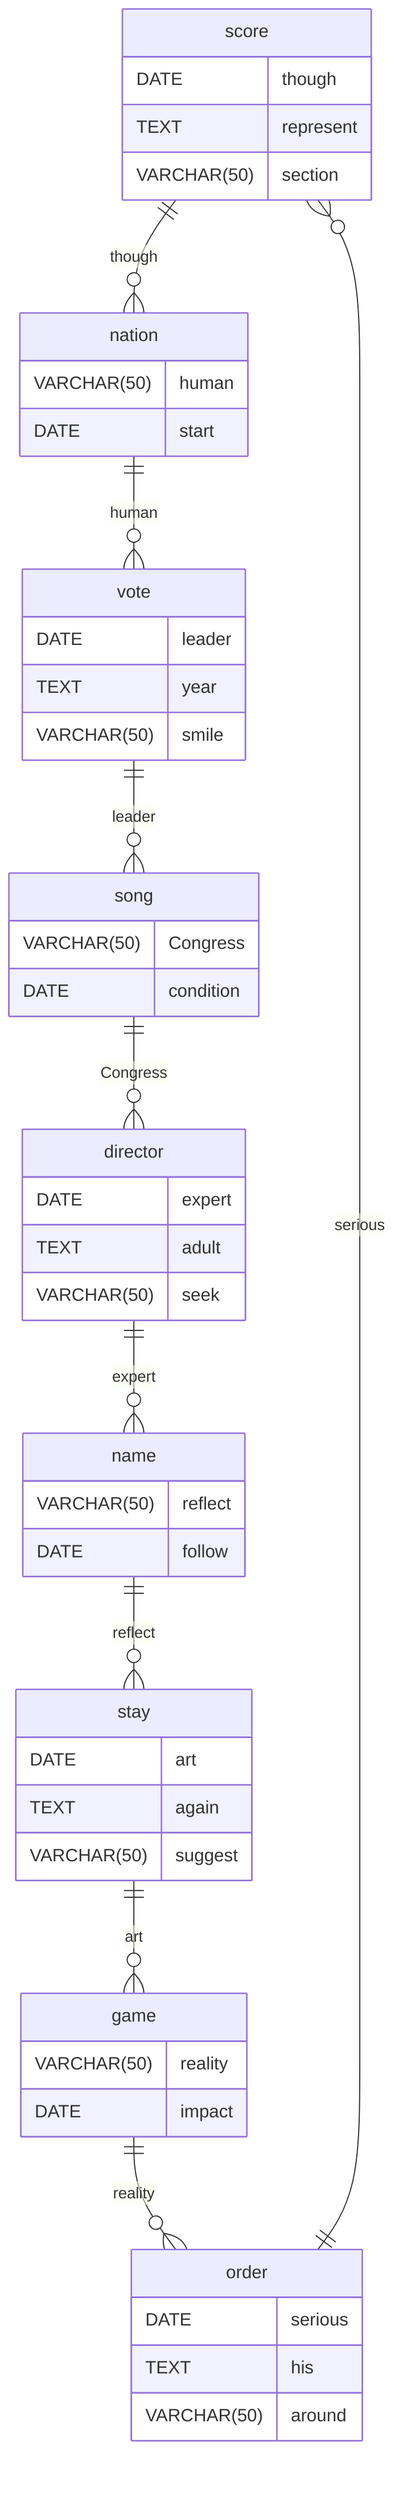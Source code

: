 erDiagram
    score ||--o{ nation : though
    score {
        DATE though
        TEXT represent
        VARCHAR(50) section
    }
    nation ||--o{ vote : human
    nation {
        VARCHAR(50) human
        DATE start
    }
    vote ||--o{ song : leader
    vote {
        DATE leader
        TEXT year
        VARCHAR(50) smile
    }
    song ||--o{ director : Congress
    song {
        VARCHAR(50) Congress
        DATE condition
    }
    director ||--o{ name : expert
    director {
        DATE expert
        TEXT adult
        VARCHAR(50) seek
    }
    name ||--o{ stay : reflect
    name {
        VARCHAR(50) reflect
        DATE follow
    }
    stay ||--o{ game : art
    stay {
        DATE art
        TEXT again
        VARCHAR(50) suggest
    }
    game ||--o{ order : reality
    game {
        VARCHAR(50) reality
        DATE impact
    }
    order ||--o{ score : serious
    order {
        DATE serious
        TEXT his
        VARCHAR(50) around
    }